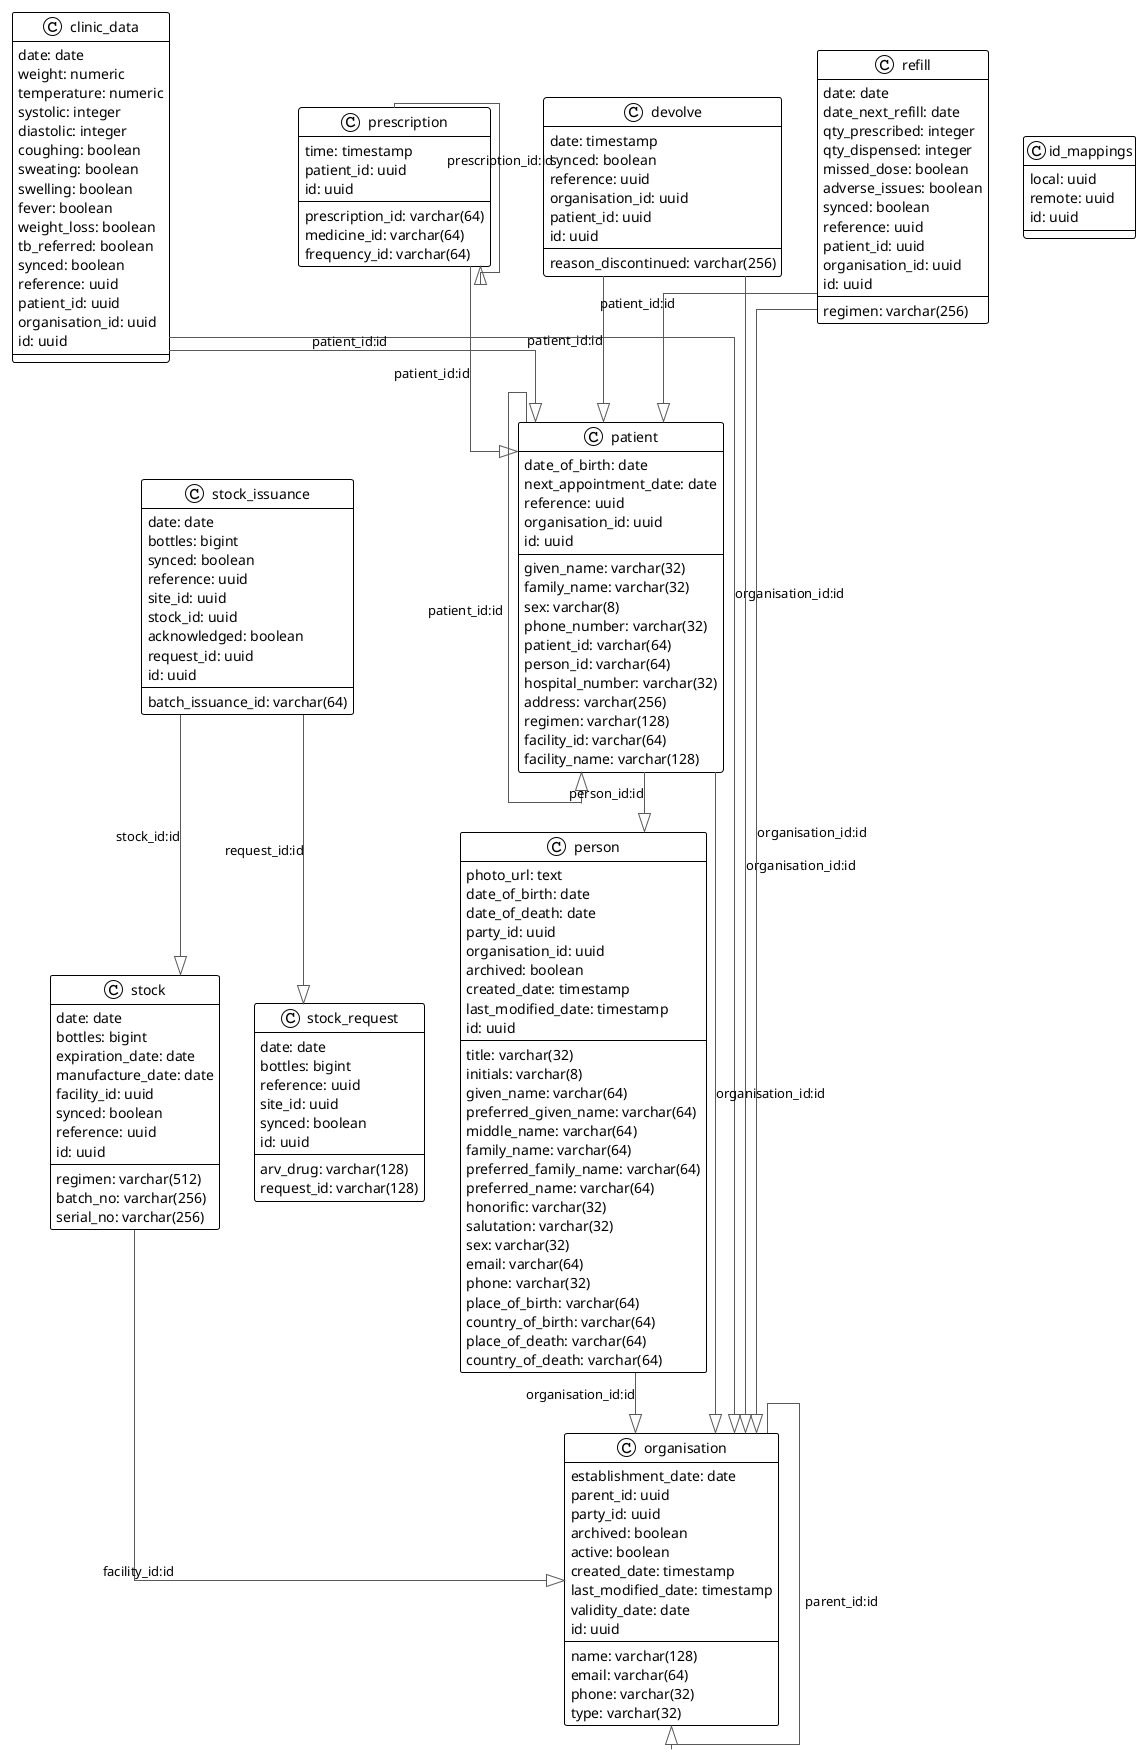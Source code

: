 @startuml

!theme plain
top to bottom direction
skinparam linetype ortho

class clinic_data {
   date: date
   weight: numeric
   temperature: numeric
   systolic: integer
   diastolic: integer
   coughing: boolean
   sweating: boolean
   swelling: boolean
   fever: boolean
   weight_loss: boolean
   tb_referred: boolean
   synced: boolean
   reference: uuid
   patient_id: uuid
   organisation_id: uuid
   id: uuid
}
class devolve {
   date: timestamp
   reason_discontinued: varchar(256)
   synced: boolean
   reference: uuid
   organisation_id: uuid
   patient_id: uuid
   id: uuid
}
class id_mappings {
   local: uuid
   remote: uuid
   id: uuid
}
class organisation {
   name: varchar(128)
   email: varchar(64)
   phone: varchar(32)
   type: varchar(32)
   establishment_date: date
   parent_id: uuid
   party_id: uuid
   archived: boolean
   active: boolean
   created_date: timestamp
   last_modified_date: timestamp
   validity_date: date
   id: uuid
}
class patient {
   given_name: varchar(32)
   family_name: varchar(32)
   date_of_birth: date
   sex: varchar(8)
   phone_number: varchar(32)
   patient_id: varchar(64)
   person_id: varchar(64)
   hospital_number: varchar(32)
   address: varchar(256)
   regimen: varchar(128)
   next_appointment_date: date
   reference: uuid
   facility_id: varchar(64)
   facility_name: varchar(128)
   organisation_id: uuid
   id: uuid
}
class person {
   title: varchar(32)
   initials: varchar(8)
   given_name: varchar(64)
   preferred_given_name: varchar(64)
   middle_name: varchar(64)
   family_name: varchar(64)
   preferred_family_name: varchar(64)
   preferred_name: varchar(64)
   honorific: varchar(32)
   salutation: varchar(32)
   sex: varchar(32)
   email: varchar(64)
   phone: varchar(32)
   photo_url: text
   date_of_birth: date
   place_of_birth: varchar(64)
   country_of_birth: varchar(64)
   date_of_death: date
   place_of_death: varchar(64)
   country_of_death: varchar(64)
   party_id: uuid
   organisation_id: uuid
   archived: boolean
   created_date: timestamp
   last_modified_date: timestamp
   id: uuid
}
class prescription {
   prescription_id: varchar(64)
   medicine_id: varchar(64)
   frequency_id: varchar(64)
   time: timestamp
   patient_id: uuid
   id: uuid
}
class refill {
   date: date
   date_next_refill: date
   regimen: varchar(256)
   qty_prescribed: integer
   qty_dispensed: integer
   missed_dose: boolean
   adverse_issues: boolean
   synced: boolean
   reference: uuid
   patient_id: uuid
   organisation_id: uuid
   id: uuid
}
class stock {
   date: date
   regimen: varchar(512)
   bottles: bigint
   batch_no: varchar(256)
   serial_no: varchar(256)
   expiration_date: date
   manufacture_date: date
   facility_id: uuid
   synced: boolean
   reference: uuid
   id: uuid
}
class stock_issuance {
   date: date
   bottles: bigint
   synced: boolean
   reference: uuid
   site_id: uuid
   stock_id: uuid
   acknowledged: boolean
   batch_issuance_id: varchar(64)
   request_id: uuid
   id: uuid
}
class stock_request {
   date: date
   bottles: bigint
   arv_drug: varchar(128)
   request_id: varchar(128)
   reference: uuid
   site_id: uuid
   synced: boolean
   id: uuid
}

clinic_data     -[#595959,plain]-^  organisation   : "organisation_id:id"
clinic_data     -[#595959,plain]-^  patient        : "patient_id:id"
devolve         -[#595959,plain]-^  organisation   : "organisation_id:id"
devolve         -[#595959,plain]-^  patient        : "patient_id:id"
organisation    -[#595959,plain]-^  organisation   : "parent_id:id"
patient         -[#595959,plain]-^  organisation   : "organisation_id:id"
patient         -[#595959,plain]-^  patient        : "patient_id:id"
patient         -[#595959,plain]-^  person         : "person_id:id"
person          -[#595959,plain]-^  organisation   : "organisation_id:id"
prescription    -[#595959,plain]-^  patient        : "patient_id:id"
prescription    -[#595959,plain]-^  prescription   : "prescription_id:id"
refill          -[#595959,plain]-^  organisation   : "organisation_id:id"
refill          -[#595959,plain]-^  patient        : "patient_id:id"
stock           -[#595959,plain]-^  organisation   : "facility_id:id"
stock_issuance  -[#595959,plain]-^  stock          : "stock_id:id"
stock_issuance  -[#595959,plain]-^  stock_request  : "request_id:id"
@enduml
